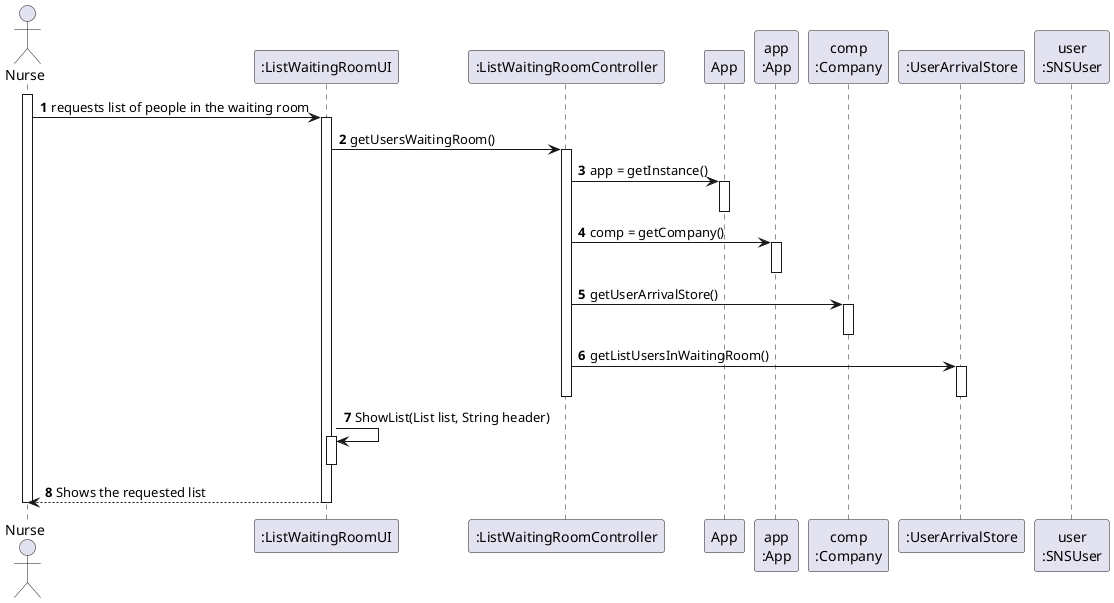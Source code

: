 @startuml
autonumber
'hide footbox
actor "Nurse" as NU

participant ":ListWaitingRoomUI" as UI
participant ":ListWaitingRoomController" as CTRL
participant "App" as _APP
participant "app\n:App" as APP
participant "comp\n:Company" as COMP
participant ":UserArrivalStore" as UA
participant "user\n:SNSUser" as SU



activate NU
NU -> UI : requests list of people in the waiting room
activate UI
UI -> CTRL : getUsersWaitingRoom()
activate CTRL
CTRL -> _APP : app = getInstance()
activate _APP
deactivate _APP
CTRL -> APP : comp = getCompany()
activate APP
deactivate APP
CTRL -> COMP : getUserArrivalStore()
activate COMP
deactivate COMP
CTRL -> UA : getListUsersInWaitingRoom()
activate UA
deactivate UA
deactivate CTRL
UI -> UI : ShowList(List list, String header)
activate UI
deactivate UI

UI --> NU : Shows the requested list
deactivate UI
deactivate NU





@enduml